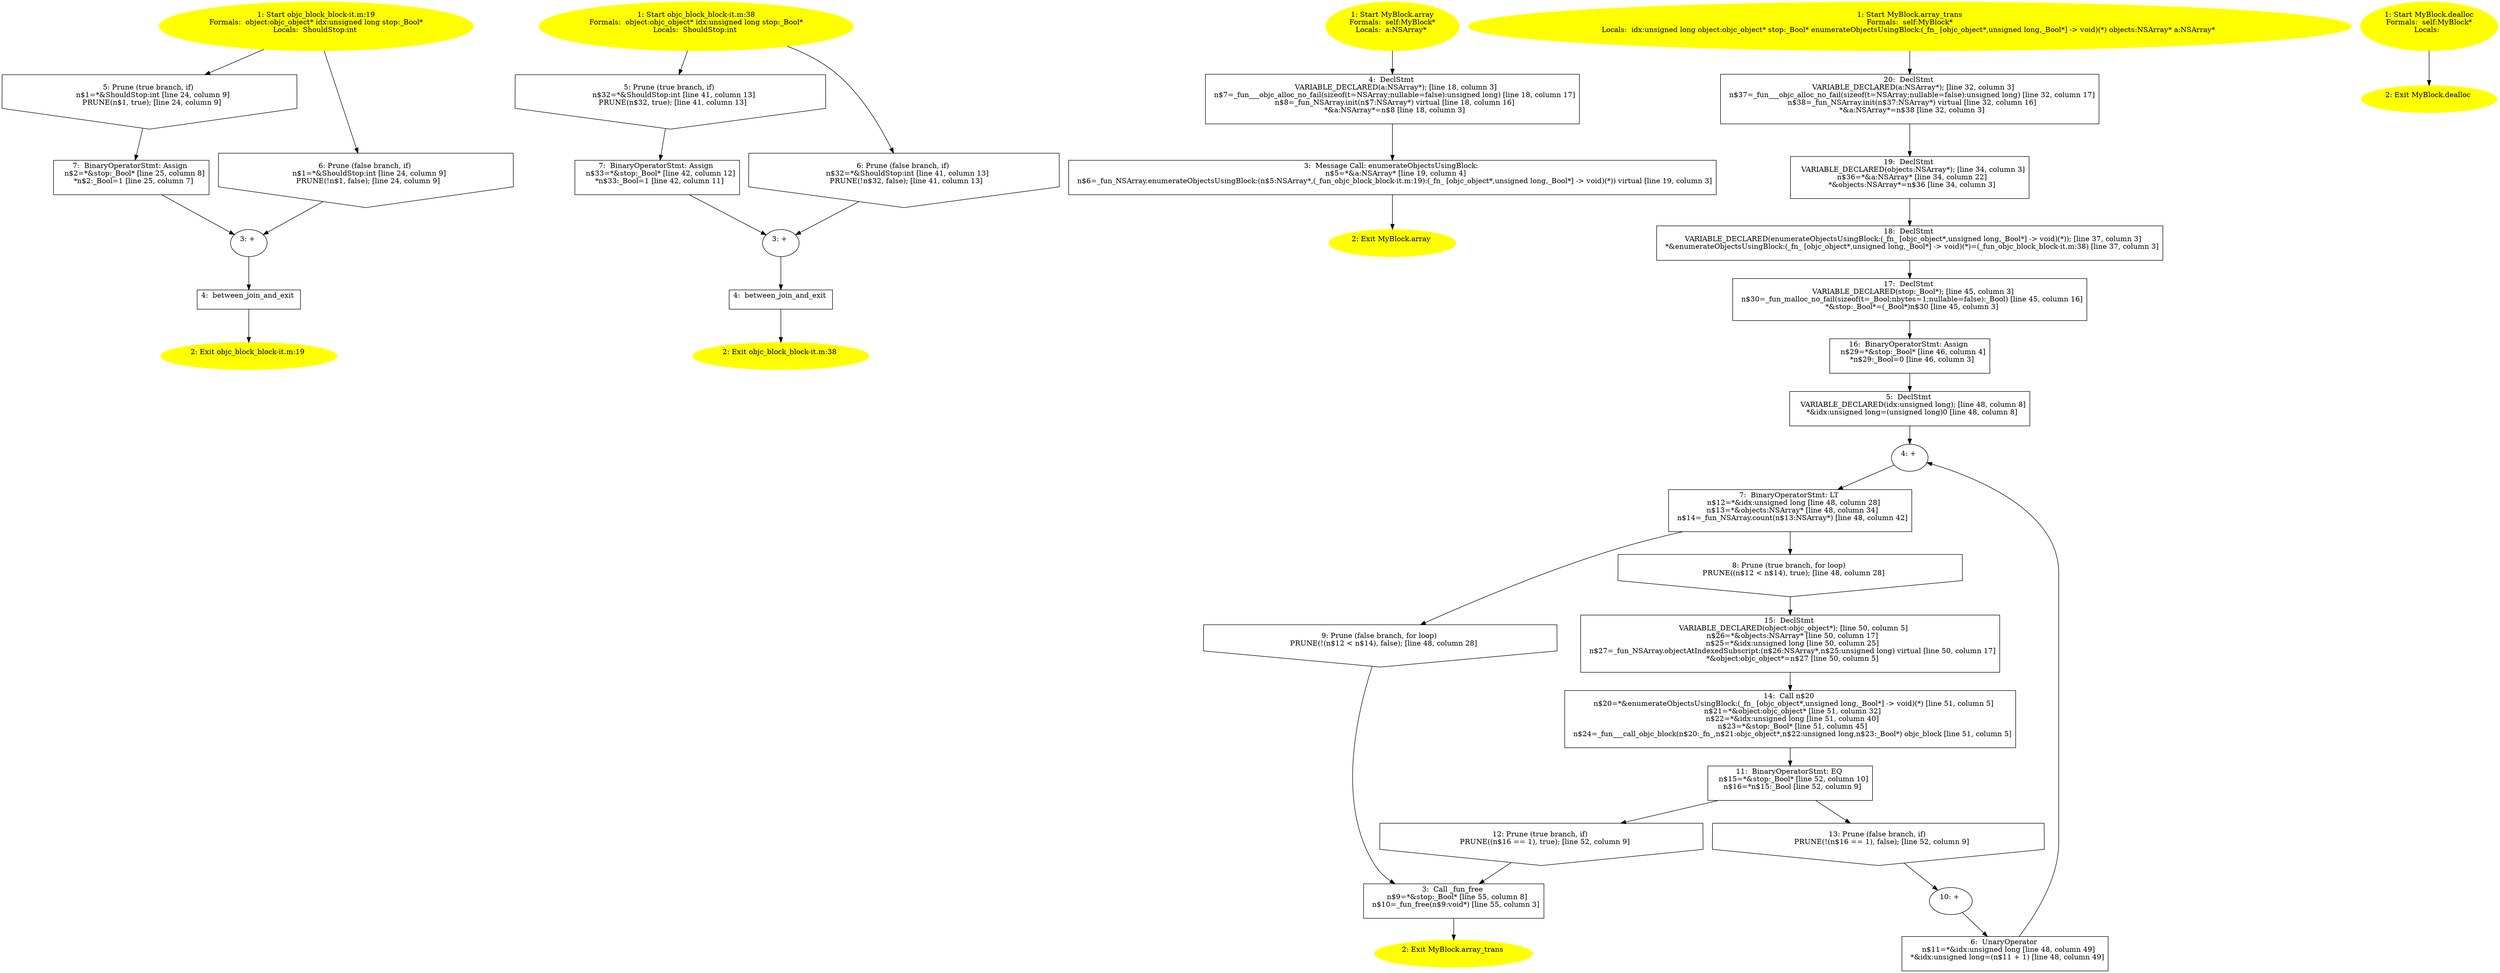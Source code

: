/* @generated */
digraph cfg {
"objc_block_block-it.m:19_f23ed576.5dc8a189a72094b9_1" [label="1: Start objc_block_block-it.m:19\nFormals:  object:objc_object* idx:unsigned long stop:_Bool*\nLocals:  ShouldStop:int \n  " color=yellow style=filled]
	

	 "objc_block_block-it.m:19_f23ed576.5dc8a189a72094b9_1" -> "objc_block_block-it.m:19_f23ed576.5dc8a189a72094b9_5" ;
	 "objc_block_block-it.m:19_f23ed576.5dc8a189a72094b9_1" -> "objc_block_block-it.m:19_f23ed576.5dc8a189a72094b9_6" ;
"objc_block_block-it.m:19_f23ed576.5dc8a189a72094b9_2" [label="2: Exit objc_block_block-it.m:19 \n  " color=yellow style=filled]
	

"objc_block_block-it.m:19_f23ed576.5dc8a189a72094b9_3" [label="3: + \n  " ]
	

	 "objc_block_block-it.m:19_f23ed576.5dc8a189a72094b9_3" -> "objc_block_block-it.m:19_f23ed576.5dc8a189a72094b9_4" ;
"objc_block_block-it.m:19_f23ed576.5dc8a189a72094b9_4" [label="4:  between_join_and_exit \n  " shape="box"]
	

	 "objc_block_block-it.m:19_f23ed576.5dc8a189a72094b9_4" -> "objc_block_block-it.m:19_f23ed576.5dc8a189a72094b9_2" ;
"objc_block_block-it.m:19_f23ed576.5dc8a189a72094b9_5" [label="5: Prune (true branch, if) \n   n$1=*&ShouldStop:int [line 24, column 9]\n  PRUNE(n$1, true); [line 24, column 9]\n " shape="invhouse"]
	

	 "objc_block_block-it.m:19_f23ed576.5dc8a189a72094b9_5" -> "objc_block_block-it.m:19_f23ed576.5dc8a189a72094b9_7" ;
"objc_block_block-it.m:19_f23ed576.5dc8a189a72094b9_6" [label="6: Prune (false branch, if) \n   n$1=*&ShouldStop:int [line 24, column 9]\n  PRUNE(!n$1, false); [line 24, column 9]\n " shape="invhouse"]
	

	 "objc_block_block-it.m:19_f23ed576.5dc8a189a72094b9_6" -> "objc_block_block-it.m:19_f23ed576.5dc8a189a72094b9_3" ;
"objc_block_block-it.m:19_f23ed576.5dc8a189a72094b9_7" [label="7:  BinaryOperatorStmt: Assign \n   n$2=*&stop:_Bool* [line 25, column 8]\n  *n$2:_Bool=1 [line 25, column 7]\n " shape="box"]
	

	 "objc_block_block-it.m:19_f23ed576.5dc8a189a72094b9_7" -> "objc_block_block-it.m:19_f23ed576.5dc8a189a72094b9_3" ;
"objc_block_block-it.m:38_e78cce36.a61a86173a48d6f9_1" [label="1: Start objc_block_block-it.m:38\nFormals:  object:objc_object* idx:unsigned long stop:_Bool*\nLocals:  ShouldStop:int \n  " color=yellow style=filled]
	

	 "objc_block_block-it.m:38_e78cce36.a61a86173a48d6f9_1" -> "objc_block_block-it.m:38_e78cce36.a61a86173a48d6f9_5" ;
	 "objc_block_block-it.m:38_e78cce36.a61a86173a48d6f9_1" -> "objc_block_block-it.m:38_e78cce36.a61a86173a48d6f9_6" ;
"objc_block_block-it.m:38_e78cce36.a61a86173a48d6f9_2" [label="2: Exit objc_block_block-it.m:38 \n  " color=yellow style=filled]
	

"objc_block_block-it.m:38_e78cce36.a61a86173a48d6f9_3" [label="3: + \n  " ]
	

	 "objc_block_block-it.m:38_e78cce36.a61a86173a48d6f9_3" -> "objc_block_block-it.m:38_e78cce36.a61a86173a48d6f9_4" ;
"objc_block_block-it.m:38_e78cce36.a61a86173a48d6f9_4" [label="4:  between_join_and_exit \n  " shape="box"]
	

	 "objc_block_block-it.m:38_e78cce36.a61a86173a48d6f9_4" -> "objc_block_block-it.m:38_e78cce36.a61a86173a48d6f9_2" ;
"objc_block_block-it.m:38_e78cce36.a61a86173a48d6f9_5" [label="5: Prune (true branch, if) \n   n$32=*&ShouldStop:int [line 41, column 13]\n  PRUNE(n$32, true); [line 41, column 13]\n " shape="invhouse"]
	

	 "objc_block_block-it.m:38_e78cce36.a61a86173a48d6f9_5" -> "objc_block_block-it.m:38_e78cce36.a61a86173a48d6f9_7" ;
"objc_block_block-it.m:38_e78cce36.a61a86173a48d6f9_6" [label="6: Prune (false branch, if) \n   n$32=*&ShouldStop:int [line 41, column 13]\n  PRUNE(!n$32, false); [line 41, column 13]\n " shape="invhouse"]
	

	 "objc_block_block-it.m:38_e78cce36.a61a86173a48d6f9_6" -> "objc_block_block-it.m:38_e78cce36.a61a86173a48d6f9_3" ;
"objc_block_block-it.m:38_e78cce36.a61a86173a48d6f9_7" [label="7:  BinaryOperatorStmt: Assign \n   n$33=*&stop:_Bool* [line 42, column 12]\n  *n$33:_Bool=1 [line 42, column 11]\n " shape="box"]
	

	 "objc_block_block-it.m:38_e78cce36.a61a86173a48d6f9_7" -> "objc_block_block-it.m:38_e78cce36.a61a86173a48d6f9_3" ;
"array#MyBlock#[instance].452aa168203e40bd_1" [label="1: Start MyBlock.array\nFormals:  self:MyBlock*\nLocals:  a:NSArray* \n  " color=yellow style=filled]
	

	 "array#MyBlock#[instance].452aa168203e40bd_1" -> "array#MyBlock#[instance].452aa168203e40bd_4" ;
"array#MyBlock#[instance].452aa168203e40bd_2" [label="2: Exit MyBlock.array \n  " color=yellow style=filled]
	

"array#MyBlock#[instance].452aa168203e40bd_3" [label="3:  Message Call: enumerateObjectsUsingBlock: \n   n$5=*&a:NSArray* [line 19, column 4]\n  n$6=_fun_NSArray.enumerateObjectsUsingBlock:(n$5:NSArray*,(_fun_objc_block_block-it.m:19):(_fn_ [objc_object*,unsigned long,_Bool*] -> void)(*)) virtual [line 19, column 3]\n " shape="box"]
	

	 "array#MyBlock#[instance].452aa168203e40bd_3" -> "array#MyBlock#[instance].452aa168203e40bd_2" ;
"array#MyBlock#[instance].452aa168203e40bd_4" [label="4:  DeclStmt \n   VARIABLE_DECLARED(a:NSArray*); [line 18, column 3]\n  n$7=_fun___objc_alloc_no_fail(sizeof(t=NSArray;nullable=false):unsigned long) [line 18, column 17]\n  n$8=_fun_NSArray.init(n$7:NSArray*) virtual [line 18, column 16]\n  *&a:NSArray*=n$8 [line 18, column 3]\n " shape="box"]
	

	 "array#MyBlock#[instance].452aa168203e40bd_4" -> "array#MyBlock#[instance].452aa168203e40bd_3" ;
"array_trans#MyBlock#[instance].92a91a5a6c07d842_1" [label="1: Start MyBlock.array_trans\nFormals:  self:MyBlock*\nLocals:  idx:unsigned long object:objc_object* stop:_Bool* enumerateObjectsUsingBlock:(_fn_ [objc_object*,unsigned long,_Bool*] -> void)(*) objects:NSArray* a:NSArray* \n  " color=yellow style=filled]
	

	 "array_trans#MyBlock#[instance].92a91a5a6c07d842_1" -> "array_trans#MyBlock#[instance].92a91a5a6c07d842_20" ;
"array_trans#MyBlock#[instance].92a91a5a6c07d842_2" [label="2: Exit MyBlock.array_trans \n  " color=yellow style=filled]
	

"array_trans#MyBlock#[instance].92a91a5a6c07d842_3" [label="3:  Call _fun_free \n   n$9=*&stop:_Bool* [line 55, column 8]\n  n$10=_fun_free(n$9:void*) [line 55, column 3]\n " shape="box"]
	

	 "array_trans#MyBlock#[instance].92a91a5a6c07d842_3" -> "array_trans#MyBlock#[instance].92a91a5a6c07d842_2" ;
"array_trans#MyBlock#[instance].92a91a5a6c07d842_4" [label="4: + \n  " ]
	

	 "array_trans#MyBlock#[instance].92a91a5a6c07d842_4" -> "array_trans#MyBlock#[instance].92a91a5a6c07d842_7" ;
"array_trans#MyBlock#[instance].92a91a5a6c07d842_5" [label="5:  DeclStmt \n   VARIABLE_DECLARED(idx:unsigned long); [line 48, column 8]\n  *&idx:unsigned long=(unsigned long)0 [line 48, column 8]\n " shape="box"]
	

	 "array_trans#MyBlock#[instance].92a91a5a6c07d842_5" -> "array_trans#MyBlock#[instance].92a91a5a6c07d842_4" ;
"array_trans#MyBlock#[instance].92a91a5a6c07d842_6" [label="6:  UnaryOperator \n   n$11=*&idx:unsigned long [line 48, column 49]\n  *&idx:unsigned long=(n$11 + 1) [line 48, column 49]\n " shape="box"]
	

	 "array_trans#MyBlock#[instance].92a91a5a6c07d842_6" -> "array_trans#MyBlock#[instance].92a91a5a6c07d842_4" ;
"array_trans#MyBlock#[instance].92a91a5a6c07d842_7" [label="7:  BinaryOperatorStmt: LT \n   n$12=*&idx:unsigned long [line 48, column 28]\n  n$13=*&objects:NSArray* [line 48, column 34]\n  n$14=_fun_NSArray.count(n$13:NSArray*) [line 48, column 42]\n " shape="box"]
	

	 "array_trans#MyBlock#[instance].92a91a5a6c07d842_7" -> "array_trans#MyBlock#[instance].92a91a5a6c07d842_8" ;
	 "array_trans#MyBlock#[instance].92a91a5a6c07d842_7" -> "array_trans#MyBlock#[instance].92a91a5a6c07d842_9" ;
"array_trans#MyBlock#[instance].92a91a5a6c07d842_8" [label="8: Prune (true branch, for loop) \n   PRUNE((n$12 < n$14), true); [line 48, column 28]\n " shape="invhouse"]
	

	 "array_trans#MyBlock#[instance].92a91a5a6c07d842_8" -> "array_trans#MyBlock#[instance].92a91a5a6c07d842_15" ;
"array_trans#MyBlock#[instance].92a91a5a6c07d842_9" [label="9: Prune (false branch, for loop) \n   PRUNE(!(n$12 < n$14), false); [line 48, column 28]\n " shape="invhouse"]
	

	 "array_trans#MyBlock#[instance].92a91a5a6c07d842_9" -> "array_trans#MyBlock#[instance].92a91a5a6c07d842_3" ;
"array_trans#MyBlock#[instance].92a91a5a6c07d842_10" [label="10: + \n  " ]
	

	 "array_trans#MyBlock#[instance].92a91a5a6c07d842_10" -> "array_trans#MyBlock#[instance].92a91a5a6c07d842_6" ;
"array_trans#MyBlock#[instance].92a91a5a6c07d842_11" [label="11:  BinaryOperatorStmt: EQ \n   n$15=*&stop:_Bool* [line 52, column 10]\n  n$16=*n$15:_Bool [line 52, column 9]\n " shape="box"]
	

	 "array_trans#MyBlock#[instance].92a91a5a6c07d842_11" -> "array_trans#MyBlock#[instance].92a91a5a6c07d842_12" ;
	 "array_trans#MyBlock#[instance].92a91a5a6c07d842_11" -> "array_trans#MyBlock#[instance].92a91a5a6c07d842_13" ;
"array_trans#MyBlock#[instance].92a91a5a6c07d842_12" [label="12: Prune (true branch, if) \n   PRUNE((n$16 == 1), true); [line 52, column 9]\n " shape="invhouse"]
	

	 "array_trans#MyBlock#[instance].92a91a5a6c07d842_12" -> "array_trans#MyBlock#[instance].92a91a5a6c07d842_3" ;
"array_trans#MyBlock#[instance].92a91a5a6c07d842_13" [label="13: Prune (false branch, if) \n   PRUNE(!(n$16 == 1), false); [line 52, column 9]\n " shape="invhouse"]
	

	 "array_trans#MyBlock#[instance].92a91a5a6c07d842_13" -> "array_trans#MyBlock#[instance].92a91a5a6c07d842_10" ;
"array_trans#MyBlock#[instance].92a91a5a6c07d842_14" [label="14:  Call n$20 \n   n$20=*&enumerateObjectsUsingBlock:(_fn_ [objc_object*,unsigned long,_Bool*] -> void)(*) [line 51, column 5]\n  n$21=*&object:objc_object* [line 51, column 32]\n  n$22=*&idx:unsigned long [line 51, column 40]\n  n$23=*&stop:_Bool* [line 51, column 45]\n  n$24=_fun___call_objc_block(n$20:_fn_,n$21:objc_object*,n$22:unsigned long,n$23:_Bool*) objc_block [line 51, column 5]\n " shape="box"]
	

	 "array_trans#MyBlock#[instance].92a91a5a6c07d842_14" -> "array_trans#MyBlock#[instance].92a91a5a6c07d842_11" ;
"array_trans#MyBlock#[instance].92a91a5a6c07d842_15" [label="15:  DeclStmt \n   VARIABLE_DECLARED(object:objc_object*); [line 50, column 5]\n  n$26=*&objects:NSArray* [line 50, column 17]\n  n$25=*&idx:unsigned long [line 50, column 25]\n  n$27=_fun_NSArray.objectAtIndexedSubscript:(n$26:NSArray*,n$25:unsigned long) virtual [line 50, column 17]\n  *&object:objc_object*=n$27 [line 50, column 5]\n " shape="box"]
	

	 "array_trans#MyBlock#[instance].92a91a5a6c07d842_15" -> "array_trans#MyBlock#[instance].92a91a5a6c07d842_14" ;
"array_trans#MyBlock#[instance].92a91a5a6c07d842_16" [label="16:  BinaryOperatorStmt: Assign \n   n$29=*&stop:_Bool* [line 46, column 4]\n  *n$29:_Bool=0 [line 46, column 3]\n " shape="box"]
	

	 "array_trans#MyBlock#[instance].92a91a5a6c07d842_16" -> "array_trans#MyBlock#[instance].92a91a5a6c07d842_5" ;
"array_trans#MyBlock#[instance].92a91a5a6c07d842_17" [label="17:  DeclStmt \n   VARIABLE_DECLARED(stop:_Bool*); [line 45, column 3]\n  n$30=_fun_malloc_no_fail(sizeof(t=_Bool;nbytes=1;nullable=false):_Bool) [line 45, column 16]\n  *&stop:_Bool*=(_Bool*)n$30 [line 45, column 3]\n " shape="box"]
	

	 "array_trans#MyBlock#[instance].92a91a5a6c07d842_17" -> "array_trans#MyBlock#[instance].92a91a5a6c07d842_16" ;
"array_trans#MyBlock#[instance].92a91a5a6c07d842_18" [label="18:  DeclStmt \n   VARIABLE_DECLARED(enumerateObjectsUsingBlock:(_fn_ [objc_object*,unsigned long,_Bool*] -> void)(*)); [line 37, column 3]\n  *&enumerateObjectsUsingBlock:(_fn_ [objc_object*,unsigned long,_Bool*] -> void)(*)=(_fun_objc_block_block-it.m:38) [line 37, column 3]\n " shape="box"]
	

	 "array_trans#MyBlock#[instance].92a91a5a6c07d842_18" -> "array_trans#MyBlock#[instance].92a91a5a6c07d842_17" ;
"array_trans#MyBlock#[instance].92a91a5a6c07d842_19" [label="19:  DeclStmt \n   VARIABLE_DECLARED(objects:NSArray*); [line 34, column 3]\n  n$36=*&a:NSArray* [line 34, column 22]\n  *&objects:NSArray*=n$36 [line 34, column 3]\n " shape="box"]
	

	 "array_trans#MyBlock#[instance].92a91a5a6c07d842_19" -> "array_trans#MyBlock#[instance].92a91a5a6c07d842_18" ;
"array_trans#MyBlock#[instance].92a91a5a6c07d842_20" [label="20:  DeclStmt \n   VARIABLE_DECLARED(a:NSArray*); [line 32, column 3]\n  n$37=_fun___objc_alloc_no_fail(sizeof(t=NSArray;nullable=false):unsigned long) [line 32, column 17]\n  n$38=_fun_NSArray.init(n$37:NSArray*) virtual [line 32, column 16]\n  *&a:NSArray*=n$38 [line 32, column 3]\n " shape="box"]
	

	 "array_trans#MyBlock#[instance].92a91a5a6c07d842_20" -> "array_trans#MyBlock#[instance].92a91a5a6c07d842_19" ;
"dealloc#MyBlock#[instance].95f87714c4d69f9b_1" [label="1: Start MyBlock.dealloc\nFormals:  self:MyBlock*\nLocals:  \n  " color=yellow style=filled]
	

	 "dealloc#MyBlock#[instance].95f87714c4d69f9b_1" -> "dealloc#MyBlock#[instance].95f87714c4d69f9b_2" ;
"dealloc#MyBlock#[instance].95f87714c4d69f9b_2" [label="2: Exit MyBlock.dealloc \n  " color=yellow style=filled]
	

}
